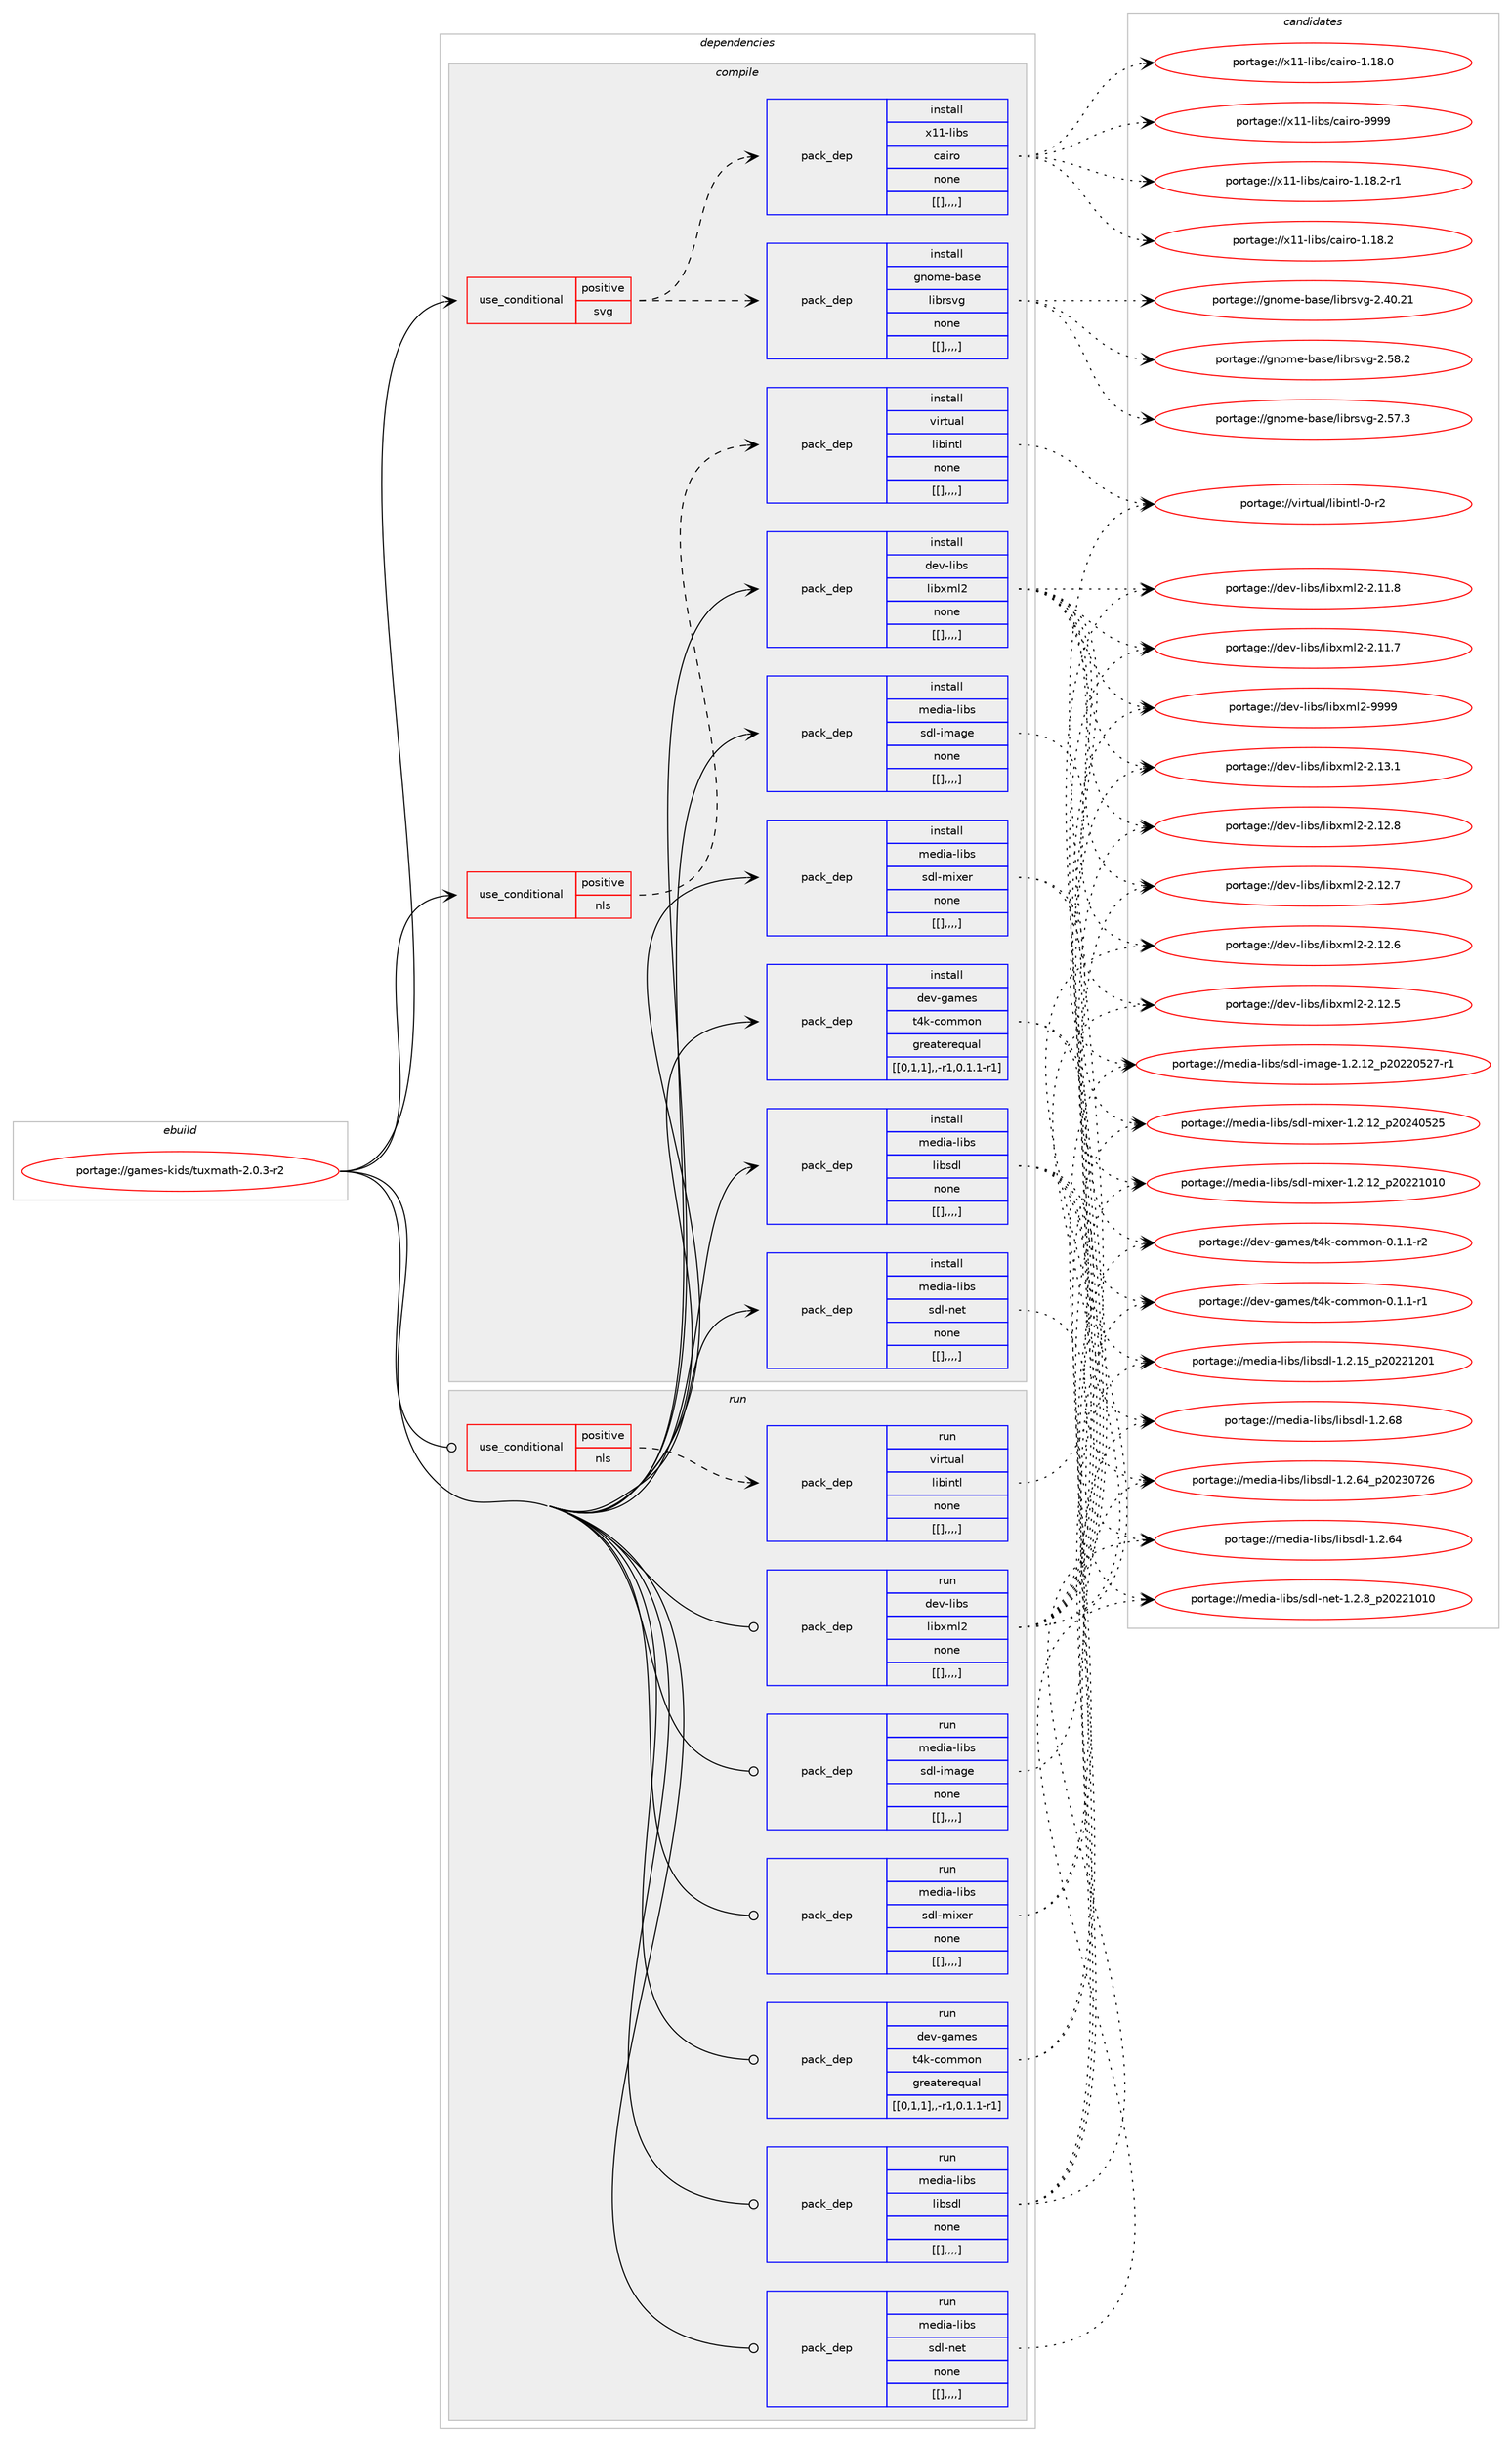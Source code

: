 digraph prolog {

# *************
# Graph options
# *************

newrank=true;
concentrate=true;
compound=true;
graph [rankdir=LR,fontname=Helvetica,fontsize=10,ranksep=1.5];#, ranksep=2.5, nodesep=0.2];
edge  [arrowhead=vee];
node  [fontname=Helvetica,fontsize=10];

# **********
# The ebuild
# **********

subgraph cluster_leftcol {
color=gray;
label=<<i>ebuild</i>>;
id [label="portage://games-kids/tuxmath-2.0.3-r2", color=red, width=4, href="../games-kids/tuxmath-2.0.3-r2.svg"];
}

# ****************
# The dependencies
# ****************

subgraph cluster_midcol {
color=gray;
label=<<i>dependencies</i>>;
subgraph cluster_compile {
fillcolor="#eeeeee";
style=filled;
label=<<i>compile</i>>;
subgraph cond66662 {
dependency235506 [label=<<TABLE BORDER="0" CELLBORDER="1" CELLSPACING="0" CELLPADDING="4"><TR><TD ROWSPAN="3" CELLPADDING="10">use_conditional</TD></TR><TR><TD>positive</TD></TR><TR><TD>nls</TD></TR></TABLE>>, shape=none, color=red];
subgraph pack167344 {
dependency235507 [label=<<TABLE BORDER="0" CELLBORDER="1" CELLSPACING="0" CELLPADDING="4" WIDTH="220"><TR><TD ROWSPAN="6" CELLPADDING="30">pack_dep</TD></TR><TR><TD WIDTH="110">install</TD></TR><TR><TD>virtual</TD></TR><TR><TD>libintl</TD></TR><TR><TD>none</TD></TR><TR><TD>[[],,,,]</TD></TR></TABLE>>, shape=none, color=blue];
}
dependency235506:e -> dependency235507:w [weight=20,style="dashed",arrowhead="vee"];
}
id:e -> dependency235506:w [weight=20,style="solid",arrowhead="vee"];
subgraph cond66663 {
dependency235508 [label=<<TABLE BORDER="0" CELLBORDER="1" CELLSPACING="0" CELLPADDING="4"><TR><TD ROWSPAN="3" CELLPADDING="10">use_conditional</TD></TR><TR><TD>positive</TD></TR><TR><TD>svg</TD></TR></TABLE>>, shape=none, color=red];
subgraph pack167345 {
dependency235509 [label=<<TABLE BORDER="0" CELLBORDER="1" CELLSPACING="0" CELLPADDING="4" WIDTH="220"><TR><TD ROWSPAN="6" CELLPADDING="30">pack_dep</TD></TR><TR><TD WIDTH="110">install</TD></TR><TR><TD>gnome-base</TD></TR><TR><TD>librsvg</TD></TR><TR><TD>none</TD></TR><TR><TD>[[],,,,]</TD></TR></TABLE>>, shape=none, color=blue];
}
dependency235508:e -> dependency235509:w [weight=20,style="dashed",arrowhead="vee"];
subgraph pack167346 {
dependency235510 [label=<<TABLE BORDER="0" CELLBORDER="1" CELLSPACING="0" CELLPADDING="4" WIDTH="220"><TR><TD ROWSPAN="6" CELLPADDING="30">pack_dep</TD></TR><TR><TD WIDTH="110">install</TD></TR><TR><TD>x11-libs</TD></TR><TR><TD>cairo</TD></TR><TR><TD>none</TD></TR><TR><TD>[[],,,,]</TD></TR></TABLE>>, shape=none, color=blue];
}
dependency235508:e -> dependency235510:w [weight=20,style="dashed",arrowhead="vee"];
}
id:e -> dependency235508:w [weight=20,style="solid",arrowhead="vee"];
subgraph pack167347 {
dependency235511 [label=<<TABLE BORDER="0" CELLBORDER="1" CELLSPACING="0" CELLPADDING="4" WIDTH="220"><TR><TD ROWSPAN="6" CELLPADDING="30">pack_dep</TD></TR><TR><TD WIDTH="110">install</TD></TR><TR><TD>dev-games</TD></TR><TR><TD>t4k-common</TD></TR><TR><TD>greaterequal</TD></TR><TR><TD>[[0,1,1],,-r1,0.1.1-r1]</TD></TR></TABLE>>, shape=none, color=blue];
}
id:e -> dependency235511:w [weight=20,style="solid",arrowhead="vee"];
subgraph pack167348 {
dependency235512 [label=<<TABLE BORDER="0" CELLBORDER="1" CELLSPACING="0" CELLPADDING="4" WIDTH="220"><TR><TD ROWSPAN="6" CELLPADDING="30">pack_dep</TD></TR><TR><TD WIDTH="110">install</TD></TR><TR><TD>dev-libs</TD></TR><TR><TD>libxml2</TD></TR><TR><TD>none</TD></TR><TR><TD>[[],,,,]</TD></TR></TABLE>>, shape=none, color=blue];
}
id:e -> dependency235512:w [weight=20,style="solid",arrowhead="vee"];
subgraph pack167349 {
dependency235513 [label=<<TABLE BORDER="0" CELLBORDER="1" CELLSPACING="0" CELLPADDING="4" WIDTH="220"><TR><TD ROWSPAN="6" CELLPADDING="30">pack_dep</TD></TR><TR><TD WIDTH="110">install</TD></TR><TR><TD>media-libs</TD></TR><TR><TD>libsdl</TD></TR><TR><TD>none</TD></TR><TR><TD>[[],,,,]</TD></TR></TABLE>>, shape=none, color=blue];
}
id:e -> dependency235513:w [weight=20,style="solid",arrowhead="vee"];
subgraph pack167350 {
dependency235514 [label=<<TABLE BORDER="0" CELLBORDER="1" CELLSPACING="0" CELLPADDING="4" WIDTH="220"><TR><TD ROWSPAN="6" CELLPADDING="30">pack_dep</TD></TR><TR><TD WIDTH="110">install</TD></TR><TR><TD>media-libs</TD></TR><TR><TD>sdl-image</TD></TR><TR><TD>none</TD></TR><TR><TD>[[],,,,]</TD></TR></TABLE>>, shape=none, color=blue];
}
id:e -> dependency235514:w [weight=20,style="solid",arrowhead="vee"];
subgraph pack167351 {
dependency235515 [label=<<TABLE BORDER="0" CELLBORDER="1" CELLSPACING="0" CELLPADDING="4" WIDTH="220"><TR><TD ROWSPAN="6" CELLPADDING="30">pack_dep</TD></TR><TR><TD WIDTH="110">install</TD></TR><TR><TD>media-libs</TD></TR><TR><TD>sdl-mixer</TD></TR><TR><TD>none</TD></TR><TR><TD>[[],,,,]</TD></TR></TABLE>>, shape=none, color=blue];
}
id:e -> dependency235515:w [weight=20,style="solid",arrowhead="vee"];
subgraph pack167352 {
dependency235516 [label=<<TABLE BORDER="0" CELLBORDER="1" CELLSPACING="0" CELLPADDING="4" WIDTH="220"><TR><TD ROWSPAN="6" CELLPADDING="30">pack_dep</TD></TR><TR><TD WIDTH="110">install</TD></TR><TR><TD>media-libs</TD></TR><TR><TD>sdl-net</TD></TR><TR><TD>none</TD></TR><TR><TD>[[],,,,]</TD></TR></TABLE>>, shape=none, color=blue];
}
id:e -> dependency235516:w [weight=20,style="solid",arrowhead="vee"];
}
subgraph cluster_compileandrun {
fillcolor="#eeeeee";
style=filled;
label=<<i>compile and run</i>>;
}
subgraph cluster_run {
fillcolor="#eeeeee";
style=filled;
label=<<i>run</i>>;
subgraph cond66664 {
dependency235517 [label=<<TABLE BORDER="0" CELLBORDER="1" CELLSPACING="0" CELLPADDING="4"><TR><TD ROWSPAN="3" CELLPADDING="10">use_conditional</TD></TR><TR><TD>positive</TD></TR><TR><TD>nls</TD></TR></TABLE>>, shape=none, color=red];
subgraph pack167353 {
dependency235518 [label=<<TABLE BORDER="0" CELLBORDER="1" CELLSPACING="0" CELLPADDING="4" WIDTH="220"><TR><TD ROWSPAN="6" CELLPADDING="30">pack_dep</TD></TR><TR><TD WIDTH="110">run</TD></TR><TR><TD>virtual</TD></TR><TR><TD>libintl</TD></TR><TR><TD>none</TD></TR><TR><TD>[[],,,,]</TD></TR></TABLE>>, shape=none, color=blue];
}
dependency235517:e -> dependency235518:w [weight=20,style="dashed",arrowhead="vee"];
}
id:e -> dependency235517:w [weight=20,style="solid",arrowhead="odot"];
subgraph pack167354 {
dependency235519 [label=<<TABLE BORDER="0" CELLBORDER="1" CELLSPACING="0" CELLPADDING="4" WIDTH="220"><TR><TD ROWSPAN="6" CELLPADDING="30">pack_dep</TD></TR><TR><TD WIDTH="110">run</TD></TR><TR><TD>dev-games</TD></TR><TR><TD>t4k-common</TD></TR><TR><TD>greaterequal</TD></TR><TR><TD>[[0,1,1],,-r1,0.1.1-r1]</TD></TR></TABLE>>, shape=none, color=blue];
}
id:e -> dependency235519:w [weight=20,style="solid",arrowhead="odot"];
subgraph pack167355 {
dependency235520 [label=<<TABLE BORDER="0" CELLBORDER="1" CELLSPACING="0" CELLPADDING="4" WIDTH="220"><TR><TD ROWSPAN="6" CELLPADDING="30">pack_dep</TD></TR><TR><TD WIDTH="110">run</TD></TR><TR><TD>dev-libs</TD></TR><TR><TD>libxml2</TD></TR><TR><TD>none</TD></TR><TR><TD>[[],,,,]</TD></TR></TABLE>>, shape=none, color=blue];
}
id:e -> dependency235520:w [weight=20,style="solid",arrowhead="odot"];
subgraph pack167356 {
dependency235521 [label=<<TABLE BORDER="0" CELLBORDER="1" CELLSPACING="0" CELLPADDING="4" WIDTH="220"><TR><TD ROWSPAN="6" CELLPADDING="30">pack_dep</TD></TR><TR><TD WIDTH="110">run</TD></TR><TR><TD>media-libs</TD></TR><TR><TD>libsdl</TD></TR><TR><TD>none</TD></TR><TR><TD>[[],,,,]</TD></TR></TABLE>>, shape=none, color=blue];
}
id:e -> dependency235521:w [weight=20,style="solid",arrowhead="odot"];
subgraph pack167357 {
dependency235522 [label=<<TABLE BORDER="0" CELLBORDER="1" CELLSPACING="0" CELLPADDING="4" WIDTH="220"><TR><TD ROWSPAN="6" CELLPADDING="30">pack_dep</TD></TR><TR><TD WIDTH="110">run</TD></TR><TR><TD>media-libs</TD></TR><TR><TD>sdl-image</TD></TR><TR><TD>none</TD></TR><TR><TD>[[],,,,]</TD></TR></TABLE>>, shape=none, color=blue];
}
id:e -> dependency235522:w [weight=20,style="solid",arrowhead="odot"];
subgraph pack167358 {
dependency235523 [label=<<TABLE BORDER="0" CELLBORDER="1" CELLSPACING="0" CELLPADDING="4" WIDTH="220"><TR><TD ROWSPAN="6" CELLPADDING="30">pack_dep</TD></TR><TR><TD WIDTH="110">run</TD></TR><TR><TD>media-libs</TD></TR><TR><TD>sdl-mixer</TD></TR><TR><TD>none</TD></TR><TR><TD>[[],,,,]</TD></TR></TABLE>>, shape=none, color=blue];
}
id:e -> dependency235523:w [weight=20,style="solid",arrowhead="odot"];
subgraph pack167359 {
dependency235524 [label=<<TABLE BORDER="0" CELLBORDER="1" CELLSPACING="0" CELLPADDING="4" WIDTH="220"><TR><TD ROWSPAN="6" CELLPADDING="30">pack_dep</TD></TR><TR><TD WIDTH="110">run</TD></TR><TR><TD>media-libs</TD></TR><TR><TD>sdl-net</TD></TR><TR><TD>none</TD></TR><TR><TD>[[],,,,]</TD></TR></TABLE>>, shape=none, color=blue];
}
id:e -> dependency235524:w [weight=20,style="solid",arrowhead="odot"];
}
}

# **************
# The candidates
# **************

subgraph cluster_choices {
rank=same;
color=gray;
label=<<i>candidates</i>>;

subgraph choice167344 {
color=black;
nodesep=1;
choice11810511411611797108471081059810511011610845484511450 [label="portage://virtual/libintl-0-r2", color=red, width=4,href="../virtual/libintl-0-r2.svg"];
dependency235507:e -> choice11810511411611797108471081059810511011610845484511450:w [style=dotted,weight="100"];
}
subgraph choice167345 {
color=black;
nodesep=1;
choice103110111109101459897115101471081059811411511810345504653564650 [label="portage://gnome-base/librsvg-2.58.2", color=red, width=4,href="../gnome-base/librsvg-2.58.2.svg"];
choice103110111109101459897115101471081059811411511810345504653554651 [label="portage://gnome-base/librsvg-2.57.3", color=red, width=4,href="../gnome-base/librsvg-2.57.3.svg"];
choice10311011110910145989711510147108105981141151181034550465248465049 [label="portage://gnome-base/librsvg-2.40.21", color=red, width=4,href="../gnome-base/librsvg-2.40.21.svg"];
dependency235509:e -> choice103110111109101459897115101471081059811411511810345504653564650:w [style=dotted,weight="100"];
dependency235509:e -> choice103110111109101459897115101471081059811411511810345504653554651:w [style=dotted,weight="100"];
dependency235509:e -> choice10311011110910145989711510147108105981141151181034550465248465049:w [style=dotted,weight="100"];
}
subgraph choice167346 {
color=black;
nodesep=1;
choice120494945108105981154799971051141114557575757 [label="portage://x11-libs/cairo-9999", color=red, width=4,href="../x11-libs/cairo-9999.svg"];
choice12049494510810598115479997105114111454946495646504511449 [label="portage://x11-libs/cairo-1.18.2-r1", color=red, width=4,href="../x11-libs/cairo-1.18.2-r1.svg"];
choice1204949451081059811547999710511411145494649564650 [label="portage://x11-libs/cairo-1.18.2", color=red, width=4,href="../x11-libs/cairo-1.18.2.svg"];
choice1204949451081059811547999710511411145494649564648 [label="portage://x11-libs/cairo-1.18.0", color=red, width=4,href="../x11-libs/cairo-1.18.0.svg"];
dependency235510:e -> choice120494945108105981154799971051141114557575757:w [style=dotted,weight="100"];
dependency235510:e -> choice12049494510810598115479997105114111454946495646504511449:w [style=dotted,weight="100"];
dependency235510:e -> choice1204949451081059811547999710511411145494649564650:w [style=dotted,weight="100"];
dependency235510:e -> choice1204949451081059811547999710511411145494649564648:w [style=dotted,weight="100"];
}
subgraph choice167347 {
color=black;
nodesep=1;
choice1001011184510397109101115471165210745991111091091111104548464946494511450 [label="portage://dev-games/t4k-common-0.1.1-r2", color=red, width=4,href="../dev-games/t4k-common-0.1.1-r2.svg"];
choice1001011184510397109101115471165210745991111091091111104548464946494511449 [label="portage://dev-games/t4k-common-0.1.1-r1", color=red, width=4,href="../dev-games/t4k-common-0.1.1-r1.svg"];
dependency235511:e -> choice1001011184510397109101115471165210745991111091091111104548464946494511450:w [style=dotted,weight="100"];
dependency235511:e -> choice1001011184510397109101115471165210745991111091091111104548464946494511449:w [style=dotted,weight="100"];
}
subgraph choice167348 {
color=black;
nodesep=1;
choice10010111845108105981154710810598120109108504557575757 [label="portage://dev-libs/libxml2-9999", color=red, width=4,href="../dev-libs/libxml2-9999.svg"];
choice100101118451081059811547108105981201091085045504649514649 [label="portage://dev-libs/libxml2-2.13.1", color=red, width=4,href="../dev-libs/libxml2-2.13.1.svg"];
choice100101118451081059811547108105981201091085045504649504656 [label="portage://dev-libs/libxml2-2.12.8", color=red, width=4,href="../dev-libs/libxml2-2.12.8.svg"];
choice100101118451081059811547108105981201091085045504649504655 [label="portage://dev-libs/libxml2-2.12.7", color=red, width=4,href="../dev-libs/libxml2-2.12.7.svg"];
choice100101118451081059811547108105981201091085045504649504654 [label="portage://dev-libs/libxml2-2.12.6", color=red, width=4,href="../dev-libs/libxml2-2.12.6.svg"];
choice100101118451081059811547108105981201091085045504649504653 [label="portage://dev-libs/libxml2-2.12.5", color=red, width=4,href="../dev-libs/libxml2-2.12.5.svg"];
choice100101118451081059811547108105981201091085045504649494656 [label="portage://dev-libs/libxml2-2.11.8", color=red, width=4,href="../dev-libs/libxml2-2.11.8.svg"];
choice100101118451081059811547108105981201091085045504649494655 [label="portage://dev-libs/libxml2-2.11.7", color=red, width=4,href="../dev-libs/libxml2-2.11.7.svg"];
dependency235512:e -> choice10010111845108105981154710810598120109108504557575757:w [style=dotted,weight="100"];
dependency235512:e -> choice100101118451081059811547108105981201091085045504649514649:w [style=dotted,weight="100"];
dependency235512:e -> choice100101118451081059811547108105981201091085045504649504656:w [style=dotted,weight="100"];
dependency235512:e -> choice100101118451081059811547108105981201091085045504649504655:w [style=dotted,weight="100"];
dependency235512:e -> choice100101118451081059811547108105981201091085045504649504654:w [style=dotted,weight="100"];
dependency235512:e -> choice100101118451081059811547108105981201091085045504649504653:w [style=dotted,weight="100"];
dependency235512:e -> choice100101118451081059811547108105981201091085045504649494656:w [style=dotted,weight="100"];
dependency235512:e -> choice100101118451081059811547108105981201091085045504649494655:w [style=dotted,weight="100"];
}
subgraph choice167349 {
color=black;
nodesep=1;
choice109101100105974510810598115471081059811510010845494650465456 [label="portage://media-libs/libsdl-1.2.68", color=red, width=4,href="../media-libs/libsdl-1.2.68.svg"];
choice109101100105974510810598115471081059811510010845494650465452951125048505148555054 [label="portage://media-libs/libsdl-1.2.64_p20230726", color=red, width=4,href="../media-libs/libsdl-1.2.64_p20230726.svg"];
choice109101100105974510810598115471081059811510010845494650465452 [label="portage://media-libs/libsdl-1.2.64", color=red, width=4,href="../media-libs/libsdl-1.2.64.svg"];
choice109101100105974510810598115471081059811510010845494650464953951125048505049504849 [label="portage://media-libs/libsdl-1.2.15_p20221201", color=red, width=4,href="../media-libs/libsdl-1.2.15_p20221201.svg"];
dependency235513:e -> choice109101100105974510810598115471081059811510010845494650465456:w [style=dotted,weight="100"];
dependency235513:e -> choice109101100105974510810598115471081059811510010845494650465452951125048505148555054:w [style=dotted,weight="100"];
dependency235513:e -> choice109101100105974510810598115471081059811510010845494650465452:w [style=dotted,weight="100"];
dependency235513:e -> choice109101100105974510810598115471081059811510010845494650464953951125048505049504849:w [style=dotted,weight="100"];
}
subgraph choice167350 {
color=black;
nodesep=1;
choice109101100105974510810598115471151001084510510997103101454946504649509511250485050485350554511449 [label="portage://media-libs/sdl-image-1.2.12_p20220527-r1", color=red, width=4,href="../media-libs/sdl-image-1.2.12_p20220527-r1.svg"];
dependency235514:e -> choice109101100105974510810598115471151001084510510997103101454946504649509511250485050485350554511449:w [style=dotted,weight="100"];
}
subgraph choice167351 {
color=black;
nodesep=1;
choice109101100105974510810598115471151001084510910512010111445494650464950951125048505248535053 [label="portage://media-libs/sdl-mixer-1.2.12_p20240525", color=red, width=4,href="../media-libs/sdl-mixer-1.2.12_p20240525.svg"];
choice109101100105974510810598115471151001084510910512010111445494650464950951125048505049484948 [label="portage://media-libs/sdl-mixer-1.2.12_p20221010", color=red, width=4,href="../media-libs/sdl-mixer-1.2.12_p20221010.svg"];
dependency235515:e -> choice109101100105974510810598115471151001084510910512010111445494650464950951125048505248535053:w [style=dotted,weight="100"];
dependency235515:e -> choice109101100105974510810598115471151001084510910512010111445494650464950951125048505049484948:w [style=dotted,weight="100"];
}
subgraph choice167352 {
color=black;
nodesep=1;
choice1091011001059745108105981154711510010845110101116454946504656951125048505049484948 [label="portage://media-libs/sdl-net-1.2.8_p20221010", color=red, width=4,href="../media-libs/sdl-net-1.2.8_p20221010.svg"];
dependency235516:e -> choice1091011001059745108105981154711510010845110101116454946504656951125048505049484948:w [style=dotted,weight="100"];
}
subgraph choice167353 {
color=black;
nodesep=1;
choice11810511411611797108471081059810511011610845484511450 [label="portage://virtual/libintl-0-r2", color=red, width=4,href="../virtual/libintl-0-r2.svg"];
dependency235518:e -> choice11810511411611797108471081059810511011610845484511450:w [style=dotted,weight="100"];
}
subgraph choice167354 {
color=black;
nodesep=1;
choice1001011184510397109101115471165210745991111091091111104548464946494511450 [label="portage://dev-games/t4k-common-0.1.1-r2", color=red, width=4,href="../dev-games/t4k-common-0.1.1-r2.svg"];
choice1001011184510397109101115471165210745991111091091111104548464946494511449 [label="portage://dev-games/t4k-common-0.1.1-r1", color=red, width=4,href="../dev-games/t4k-common-0.1.1-r1.svg"];
dependency235519:e -> choice1001011184510397109101115471165210745991111091091111104548464946494511450:w [style=dotted,weight="100"];
dependency235519:e -> choice1001011184510397109101115471165210745991111091091111104548464946494511449:w [style=dotted,weight="100"];
}
subgraph choice167355 {
color=black;
nodesep=1;
choice10010111845108105981154710810598120109108504557575757 [label="portage://dev-libs/libxml2-9999", color=red, width=4,href="../dev-libs/libxml2-9999.svg"];
choice100101118451081059811547108105981201091085045504649514649 [label="portage://dev-libs/libxml2-2.13.1", color=red, width=4,href="../dev-libs/libxml2-2.13.1.svg"];
choice100101118451081059811547108105981201091085045504649504656 [label="portage://dev-libs/libxml2-2.12.8", color=red, width=4,href="../dev-libs/libxml2-2.12.8.svg"];
choice100101118451081059811547108105981201091085045504649504655 [label="portage://dev-libs/libxml2-2.12.7", color=red, width=4,href="../dev-libs/libxml2-2.12.7.svg"];
choice100101118451081059811547108105981201091085045504649504654 [label="portage://dev-libs/libxml2-2.12.6", color=red, width=4,href="../dev-libs/libxml2-2.12.6.svg"];
choice100101118451081059811547108105981201091085045504649504653 [label="portage://dev-libs/libxml2-2.12.5", color=red, width=4,href="../dev-libs/libxml2-2.12.5.svg"];
choice100101118451081059811547108105981201091085045504649494656 [label="portage://dev-libs/libxml2-2.11.8", color=red, width=4,href="../dev-libs/libxml2-2.11.8.svg"];
choice100101118451081059811547108105981201091085045504649494655 [label="portage://dev-libs/libxml2-2.11.7", color=red, width=4,href="../dev-libs/libxml2-2.11.7.svg"];
dependency235520:e -> choice10010111845108105981154710810598120109108504557575757:w [style=dotted,weight="100"];
dependency235520:e -> choice100101118451081059811547108105981201091085045504649514649:w [style=dotted,weight="100"];
dependency235520:e -> choice100101118451081059811547108105981201091085045504649504656:w [style=dotted,weight="100"];
dependency235520:e -> choice100101118451081059811547108105981201091085045504649504655:w [style=dotted,weight="100"];
dependency235520:e -> choice100101118451081059811547108105981201091085045504649504654:w [style=dotted,weight="100"];
dependency235520:e -> choice100101118451081059811547108105981201091085045504649504653:w [style=dotted,weight="100"];
dependency235520:e -> choice100101118451081059811547108105981201091085045504649494656:w [style=dotted,weight="100"];
dependency235520:e -> choice100101118451081059811547108105981201091085045504649494655:w [style=dotted,weight="100"];
}
subgraph choice167356 {
color=black;
nodesep=1;
choice109101100105974510810598115471081059811510010845494650465456 [label="portage://media-libs/libsdl-1.2.68", color=red, width=4,href="../media-libs/libsdl-1.2.68.svg"];
choice109101100105974510810598115471081059811510010845494650465452951125048505148555054 [label="portage://media-libs/libsdl-1.2.64_p20230726", color=red, width=4,href="../media-libs/libsdl-1.2.64_p20230726.svg"];
choice109101100105974510810598115471081059811510010845494650465452 [label="portage://media-libs/libsdl-1.2.64", color=red, width=4,href="../media-libs/libsdl-1.2.64.svg"];
choice109101100105974510810598115471081059811510010845494650464953951125048505049504849 [label="portage://media-libs/libsdl-1.2.15_p20221201", color=red, width=4,href="../media-libs/libsdl-1.2.15_p20221201.svg"];
dependency235521:e -> choice109101100105974510810598115471081059811510010845494650465456:w [style=dotted,weight="100"];
dependency235521:e -> choice109101100105974510810598115471081059811510010845494650465452951125048505148555054:w [style=dotted,weight="100"];
dependency235521:e -> choice109101100105974510810598115471081059811510010845494650465452:w [style=dotted,weight="100"];
dependency235521:e -> choice109101100105974510810598115471081059811510010845494650464953951125048505049504849:w [style=dotted,weight="100"];
}
subgraph choice167357 {
color=black;
nodesep=1;
choice109101100105974510810598115471151001084510510997103101454946504649509511250485050485350554511449 [label="portage://media-libs/sdl-image-1.2.12_p20220527-r1", color=red, width=4,href="../media-libs/sdl-image-1.2.12_p20220527-r1.svg"];
dependency235522:e -> choice109101100105974510810598115471151001084510510997103101454946504649509511250485050485350554511449:w [style=dotted,weight="100"];
}
subgraph choice167358 {
color=black;
nodesep=1;
choice109101100105974510810598115471151001084510910512010111445494650464950951125048505248535053 [label="portage://media-libs/sdl-mixer-1.2.12_p20240525", color=red, width=4,href="../media-libs/sdl-mixer-1.2.12_p20240525.svg"];
choice109101100105974510810598115471151001084510910512010111445494650464950951125048505049484948 [label="portage://media-libs/sdl-mixer-1.2.12_p20221010", color=red, width=4,href="../media-libs/sdl-mixer-1.2.12_p20221010.svg"];
dependency235523:e -> choice109101100105974510810598115471151001084510910512010111445494650464950951125048505248535053:w [style=dotted,weight="100"];
dependency235523:e -> choice109101100105974510810598115471151001084510910512010111445494650464950951125048505049484948:w [style=dotted,weight="100"];
}
subgraph choice167359 {
color=black;
nodesep=1;
choice1091011001059745108105981154711510010845110101116454946504656951125048505049484948 [label="portage://media-libs/sdl-net-1.2.8_p20221010", color=red, width=4,href="../media-libs/sdl-net-1.2.8_p20221010.svg"];
dependency235524:e -> choice1091011001059745108105981154711510010845110101116454946504656951125048505049484948:w [style=dotted,weight="100"];
}
}

}
